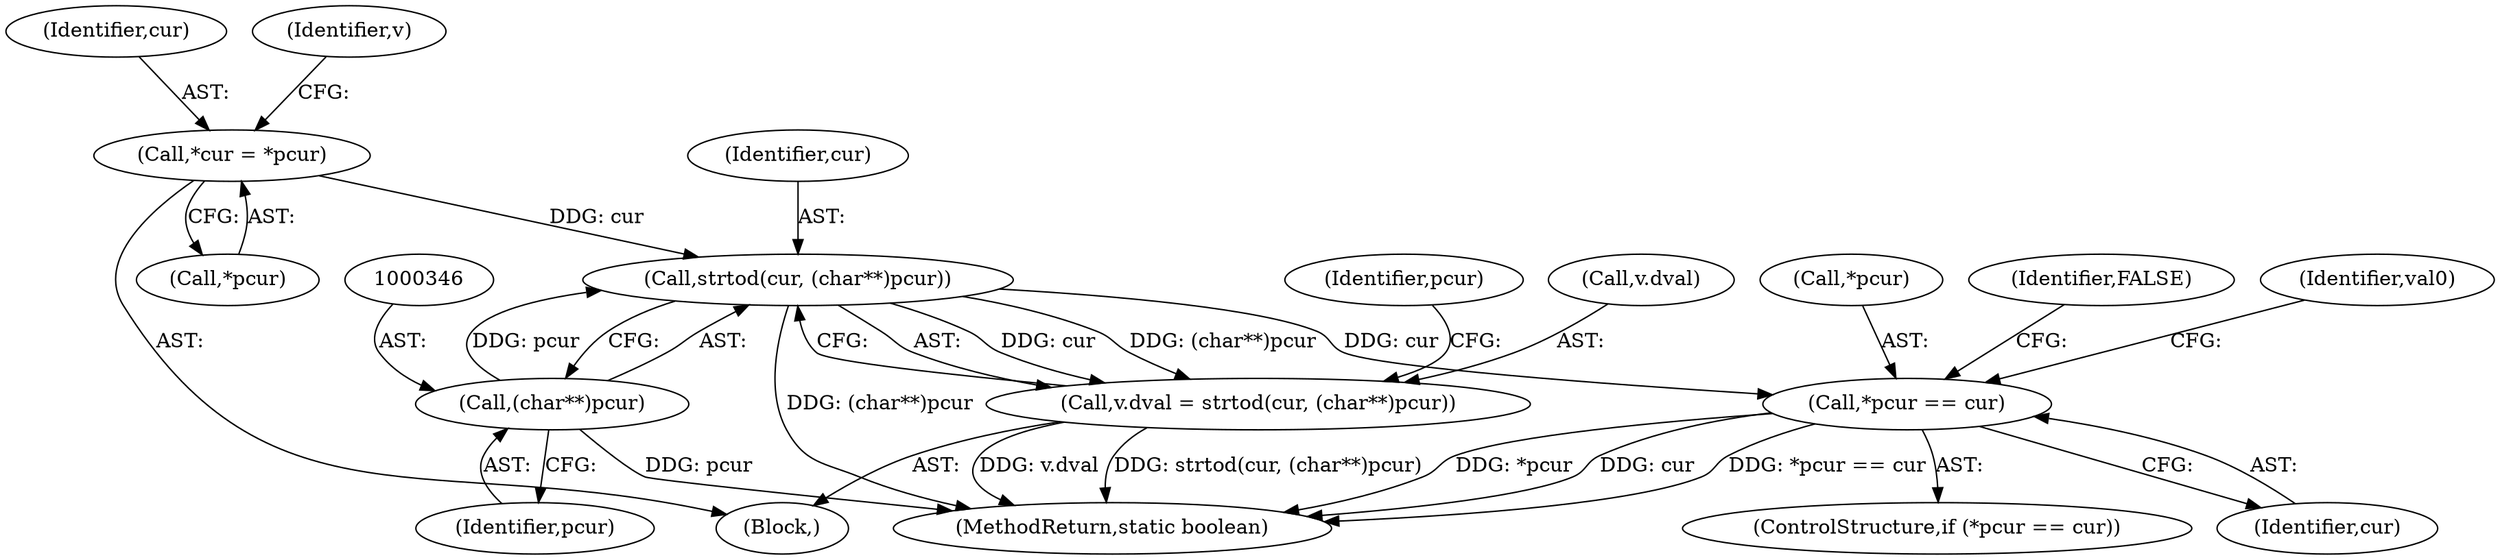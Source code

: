 digraph "0_virglrenderer_e534b51ca3c3cd25f3990589932a9ed711c59b27@pointer" {
"1000343" [label="(Call,strtod(cur, (char**)pcur))"];
"1000334" [label="(Call,*cur = *pcur)"];
"1000345" [label="(Call,(char**)pcur)"];
"1000339" [label="(Call,v.dval = strtod(cur, (char**)pcur))"];
"1000349" [label="(Call,*pcur == cur)"];
"1000334" [label="(Call,*cur = *pcur)"];
"1000349" [label="(Call,*pcur == cur)"];
"1000335" [label="(Identifier,cur)"];
"1000341" [label="(Identifier,v)"];
"1000350" [label="(Call,*pcur)"];
"1000345" [label="(Call,(char**)pcur)"];
"1000343" [label="(Call,strtod(cur, (char**)pcur))"];
"1000351" [label="(Identifier,pcur)"];
"1000348" [label="(ControlStructure,if (*pcur == cur))"];
"1004167" [label="(MethodReturn,static boolean)"];
"1000352" [label="(Identifier,cur)"];
"1000336" [label="(Call,*pcur)"];
"1000354" [label="(Identifier,FALSE)"];
"1000340" [label="(Call,v.dval)"];
"1000347" [label="(Identifier,pcur)"];
"1000332" [label="(Block,)"];
"1000339" [label="(Call,v.dval = strtod(cur, (char**)pcur))"];
"1000344" [label="(Identifier,cur)"];
"1000357" [label="(Identifier,val0)"];
"1000343" -> "1000339"  [label="AST: "];
"1000343" -> "1000345"  [label="CFG: "];
"1000344" -> "1000343"  [label="AST: "];
"1000345" -> "1000343"  [label="AST: "];
"1000339" -> "1000343"  [label="CFG: "];
"1000343" -> "1004167"  [label="DDG: (char**)pcur"];
"1000343" -> "1000339"  [label="DDG: cur"];
"1000343" -> "1000339"  [label="DDG: (char**)pcur"];
"1000334" -> "1000343"  [label="DDG: cur"];
"1000345" -> "1000343"  [label="DDG: pcur"];
"1000343" -> "1000349"  [label="DDG: cur"];
"1000334" -> "1000332"  [label="AST: "];
"1000334" -> "1000336"  [label="CFG: "];
"1000335" -> "1000334"  [label="AST: "];
"1000336" -> "1000334"  [label="AST: "];
"1000341" -> "1000334"  [label="CFG: "];
"1000345" -> "1000347"  [label="CFG: "];
"1000346" -> "1000345"  [label="AST: "];
"1000347" -> "1000345"  [label="AST: "];
"1000345" -> "1004167"  [label="DDG: pcur"];
"1000339" -> "1000332"  [label="AST: "];
"1000340" -> "1000339"  [label="AST: "];
"1000351" -> "1000339"  [label="CFG: "];
"1000339" -> "1004167"  [label="DDG: strtod(cur, (char**)pcur)"];
"1000339" -> "1004167"  [label="DDG: v.dval"];
"1000349" -> "1000348"  [label="AST: "];
"1000349" -> "1000352"  [label="CFG: "];
"1000350" -> "1000349"  [label="AST: "];
"1000352" -> "1000349"  [label="AST: "];
"1000354" -> "1000349"  [label="CFG: "];
"1000357" -> "1000349"  [label="CFG: "];
"1000349" -> "1004167"  [label="DDG: *pcur == cur"];
"1000349" -> "1004167"  [label="DDG: *pcur"];
"1000349" -> "1004167"  [label="DDG: cur"];
}
